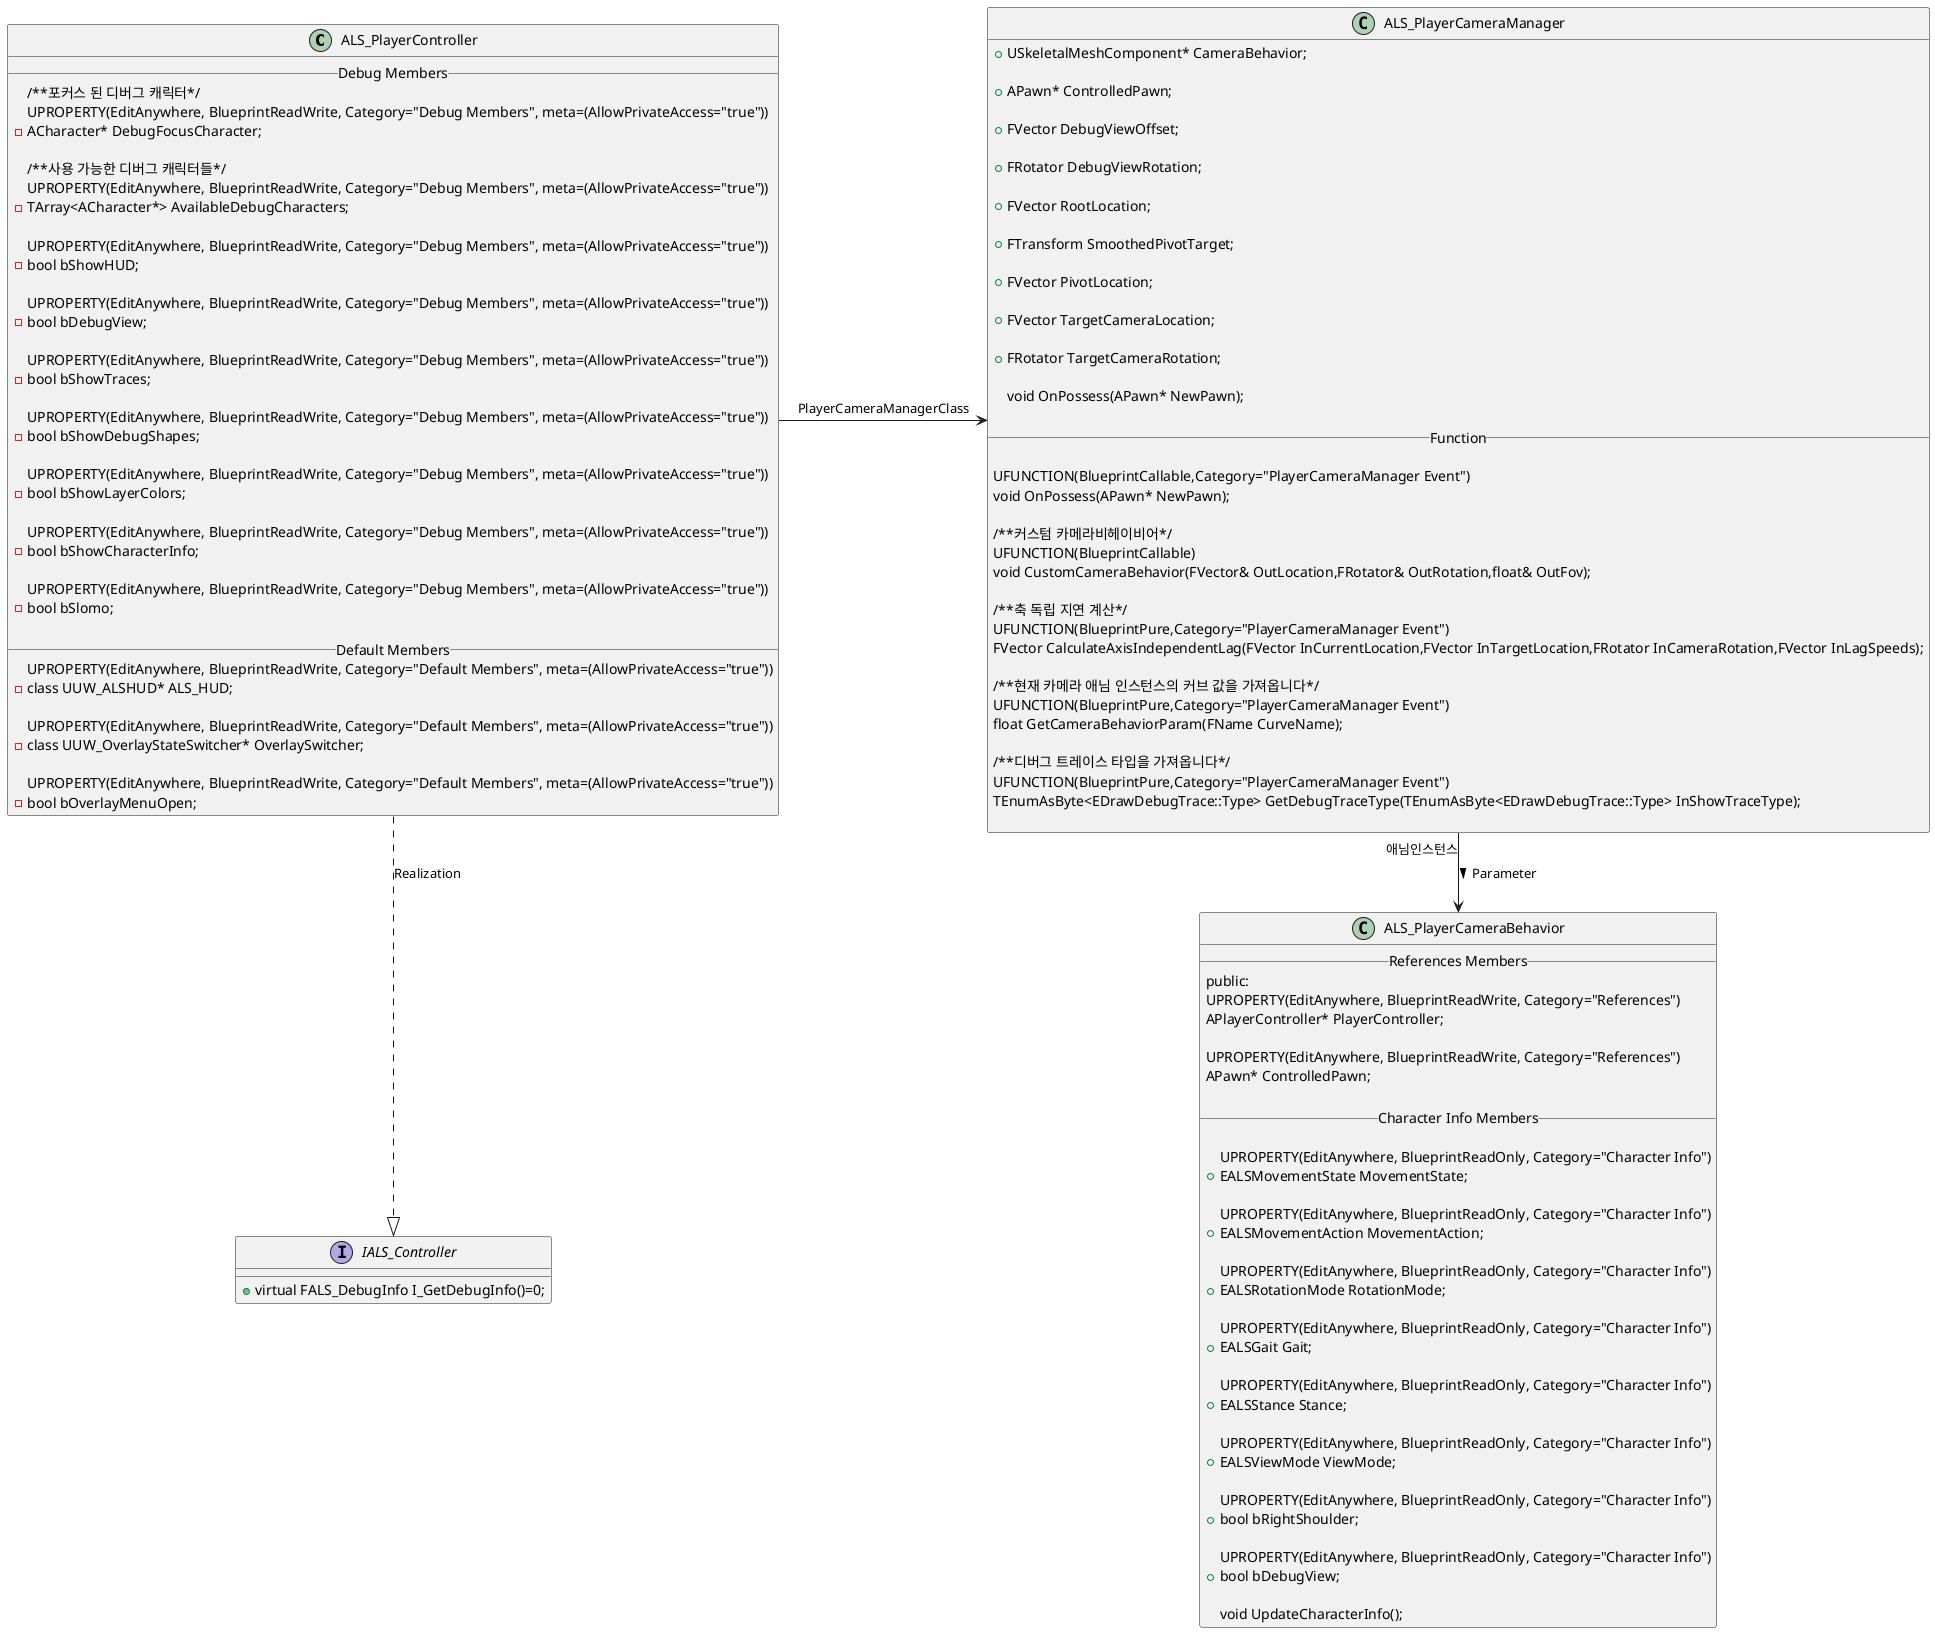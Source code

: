﻿@startuml

ALS_PlayerController -> ALS_PlayerCameraManager : "PlayerCameraManagerClass"
ALS_PlayerCameraManager --> ALS_PlayerCameraBehavior : "애님인스턴스" > Parameter
ALS_PlayerController ..|> IALS_Controller : "Realization"

class ALS_PlayerController
{
__Debug Members__
	/**포커스 된 디버그 캐릭터*/
	UPROPERTY(EditAnywhere, BlueprintReadWrite, Category="Debug Members", meta=(AllowPrivateAccess="true"))
	-ACharacter* DebugFocusCharacter;

	/**사용 가능한 디버그 캐릭터들*/
	UPROPERTY(EditAnywhere, BlueprintReadWrite, Category="Debug Members", meta=(AllowPrivateAccess="true"))
	-TArray<ACharacter*> AvailableDebugCharacters;

	UPROPERTY(EditAnywhere, BlueprintReadWrite, Category="Debug Members", meta=(AllowPrivateAccess="true"))
	-bool bShowHUD;

	UPROPERTY(EditAnywhere, BlueprintReadWrite, Category="Debug Members", meta=(AllowPrivateAccess="true"))
	-bool bDebugView;

	UPROPERTY(EditAnywhere, BlueprintReadWrite, Category="Debug Members", meta=(AllowPrivateAccess="true"))
	-bool bShowTraces;

	UPROPERTY(EditAnywhere, BlueprintReadWrite, Category="Debug Members", meta=(AllowPrivateAccess="true"))
	-bool bShowDebugShapes;

	UPROPERTY(EditAnywhere, BlueprintReadWrite, Category="Debug Members", meta=(AllowPrivateAccess="true"))
	-bool bShowLayerColors;

	UPROPERTY(EditAnywhere, BlueprintReadWrite, Category="Debug Members", meta=(AllowPrivateAccess="true"))
	-bool bShowCharacterInfo;

	UPROPERTY(EditAnywhere, BlueprintReadWrite, Category="Debug Members", meta=(AllowPrivateAccess="true"))
	-bool bSlomo;     
	
__Default Members__
	UPROPERTY(EditAnywhere, BlueprintReadWrite, Category="Default Members", meta=(AllowPrivateAccess="true"))
	-class UUW_ALSHUD* ALS_HUD;

	UPROPERTY(EditAnywhere, BlueprintReadWrite, Category="Default Members", meta=(AllowPrivateAccess="true"))
	-class UUW_OverlayStateSwitcher* OverlaySwitcher;

	UPROPERTY(EditAnywhere, BlueprintReadWrite, Category="Default Members", meta=(AllowPrivateAccess="true"))
	-bool bOverlayMenuOpen;
}

class ALS_PlayerCameraManager
{
	+USkeletalMeshComponent* CameraBehavior;
	
	+APawn* ControlledPawn;
	
	+FVector DebugViewOffset;
	
	+FRotator DebugViewRotation;
	
	+FVector RootLocation;
	
	+FTransform SmoothedPivotTarget;
	
	+FVector PivotLocation;
	
	+FVector TargetCameraLocation;
	
	+FRotator TargetCameraRotation;
	
    void OnPossess(APawn* NewPawn);
    
__Function__

   UFUNCTION(BlueprintCallable,Category="PlayerCameraManager Event")
   	void OnPossess(APawn* NewPawn);
   
   	/**커스텀 카메라비헤이비어*/
   	UFUNCTION(BlueprintCallable)
   	void CustomCameraBehavior(FVector& OutLocation,FRotator& OutRotation,float& OutFov);
   
   	/**축 독립 지연 계산*/
   	UFUNCTION(BlueprintPure,Category="PlayerCameraManager Event")
   	FVector CalculateAxisIndependentLag(FVector InCurrentLocation,FVector InTargetLocation,FRotator InCameraRotation,FVector InLagSpeeds);
   
   	/**현재 카메라 애님 인스턴스의 커브 값을 가져옵니다*/
   	UFUNCTION(BlueprintPure,Category="PlayerCameraManager Event")
   	float GetCameraBehaviorParam(FName CurveName);
   
   	/**디버그 트레이스 타입을 가져옵니다*/
   	UFUNCTION(BlueprintPure,Category="PlayerCameraManager Event")
   	TEnumAsByte<EDrawDebugTrace::Type> GetDebugTraceType(TEnumAsByte<EDrawDebugTrace::Type> InShowTraceType);
	
}




class ALS_PlayerCameraBehavior
{
__References Members__
public:
	UPROPERTY(EditAnywhere, BlueprintReadWrite, Category="References")
	APlayerController* PlayerController;

	UPROPERTY(EditAnywhere, BlueprintReadWrite, Category="References")
	APawn* ControlledPawn;
	
__Character Info Members__

	UPROPERTY(EditAnywhere, BlueprintReadOnly, Category="Character Info")
	+EALSMovementState MovementState;

	UPROPERTY(EditAnywhere, BlueprintReadOnly, Category="Character Info")
	+EALSMovementAction MovementAction;

	UPROPERTY(EditAnywhere, BlueprintReadOnly, Category="Character Info")
	+EALSRotationMode RotationMode;

	UPROPERTY(EditAnywhere, BlueprintReadOnly, Category="Character Info")
	+EALSGait Gait;

	UPROPERTY(EditAnywhere, BlueprintReadOnly, Category="Character Info")
	+EALSStance Stance;

	UPROPERTY(EditAnywhere, BlueprintReadOnly, Category="Character Info")
	+EALSViewMode ViewMode;

	UPROPERTY(EditAnywhere, BlueprintReadOnly, Category="Character Info")
	+bool bRightShoulder;

	UPROPERTY(EditAnywhere, BlueprintReadOnly, Category="Character Info")
	+bool bDebugView;
	
	void UpdateCharacterInfo();
}

interface IALS_Controller
{
+virtual FALS_DebugInfo I_GetDebugInfo()=0;
}

@enduml